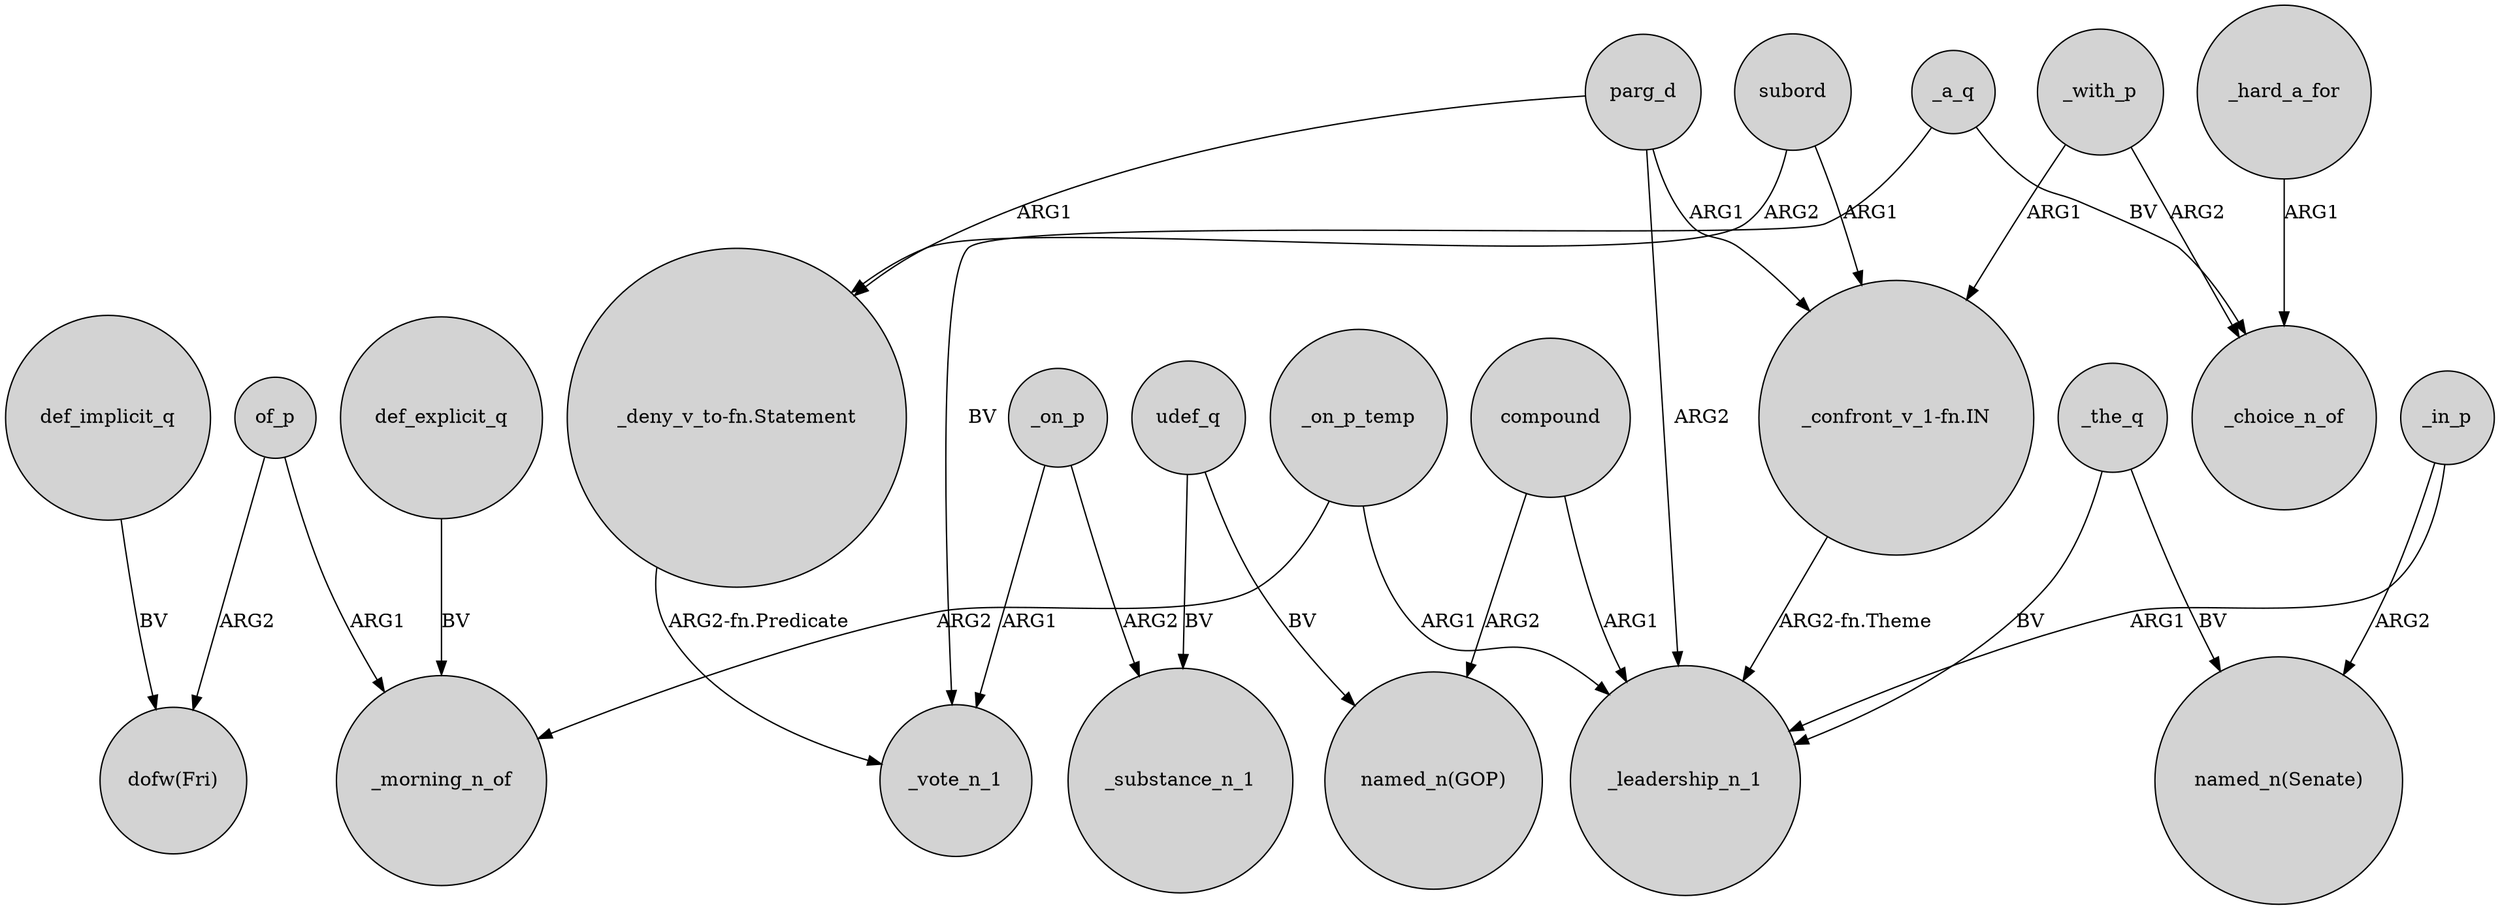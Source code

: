 digraph {
	node [shape=circle style=filled]
	subord -> "_confront_v_1-fn.IN" [label=ARG1]
	_on_p_temp -> _leadership_n_1 [label=ARG1]
	parg_d -> "_deny_v_to-fn.Statement" [label=ARG1]
	_on_p -> _vote_n_1 [label=ARG1]
	of_p -> "dofw(Fri)" [label=ARG2]
	subord -> "_deny_v_to-fn.Statement" [label=ARG2]
	_with_p -> "_confront_v_1-fn.IN" [label=ARG1]
	"_deny_v_to-fn.Statement" -> _vote_n_1 [label="ARG2-fn.Predicate"]
	udef_q -> _substance_n_1 [label=BV]
	_in_p -> "named_n(Senate)" [label=ARG2]
	_on_p -> _substance_n_1 [label=ARG2]
	compound -> _leadership_n_1 [label=ARG1]
	parg_d -> _leadership_n_1 [label=ARG2]
	_hard_a_for -> _choice_n_of [label=ARG1]
	udef_q -> "named_n(GOP)" [label=BV]
	_the_q -> _leadership_n_1 [label=BV]
	_the_q -> "named_n(Senate)" [label=BV]
	compound -> "named_n(GOP)" [label=ARG2]
	_in_p -> _leadership_n_1 [label=ARG1]
	def_explicit_q -> _morning_n_of [label=BV]
	_a_q -> _vote_n_1 [label=BV]
	_a_q -> _choice_n_of [label=BV]
	parg_d -> "_confront_v_1-fn.IN" [label=ARG1]
	_with_p -> _choice_n_of [label=ARG2]
	"_confront_v_1-fn.IN" -> _leadership_n_1 [label="ARG2-fn.Theme"]
	of_p -> _morning_n_of [label=ARG1]
	def_implicit_q -> "dofw(Fri)" [label=BV]
	_on_p_temp -> _morning_n_of [label=ARG2]
}
